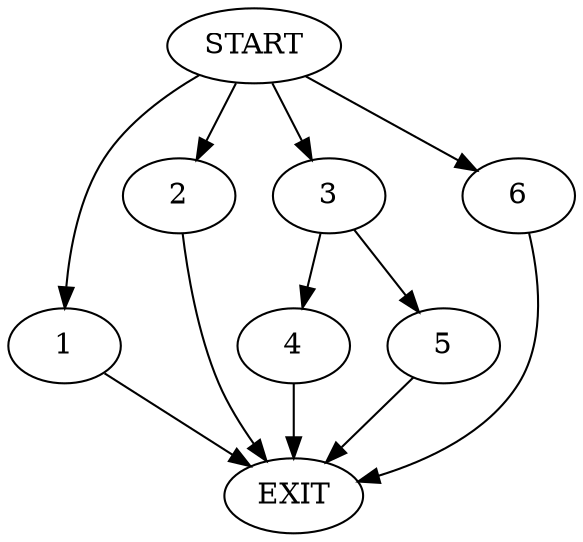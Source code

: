 digraph {
0 [label="START"]
7 [label="EXIT"]
0 -> 1
1 -> 7
0 -> 2
2 -> 7
0 -> 3
3 -> 4
3 -> 5
5 -> 7
4 -> 7
0 -> 6
6 -> 7
}
